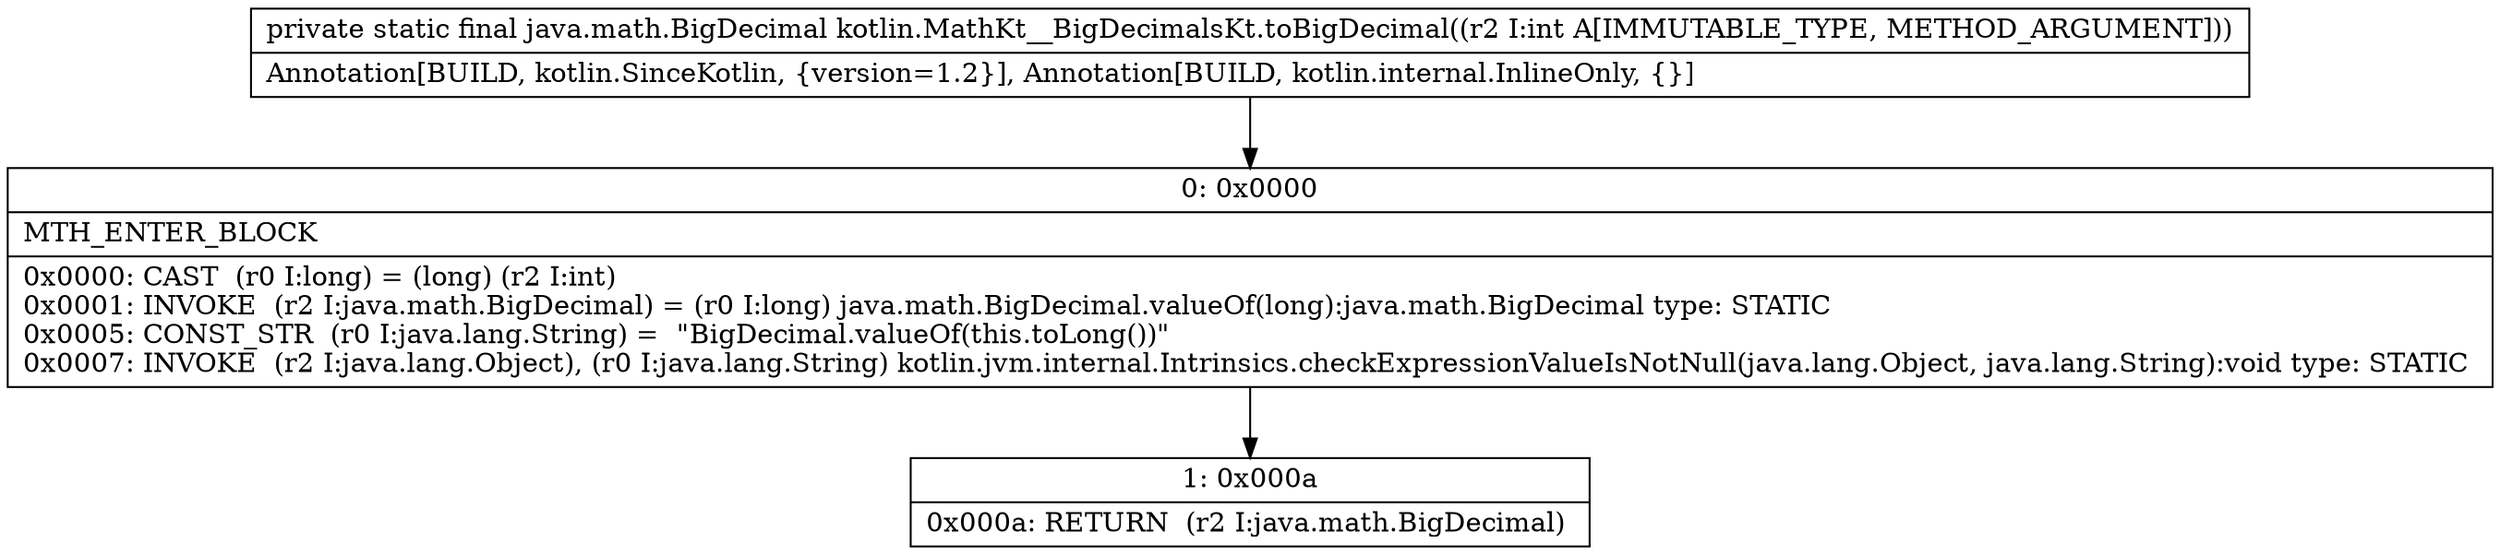 digraph "CFG forkotlin.MathKt__BigDecimalsKt.toBigDecimal(I)Ljava\/math\/BigDecimal;" {
Node_0 [shape=record,label="{0\:\ 0x0000|MTH_ENTER_BLOCK\l|0x0000: CAST  (r0 I:long) = (long) (r2 I:int) \l0x0001: INVOKE  (r2 I:java.math.BigDecimal) = (r0 I:long) java.math.BigDecimal.valueOf(long):java.math.BigDecimal type: STATIC \l0x0005: CONST_STR  (r0 I:java.lang.String) =  \"BigDecimal.valueOf(this.toLong())\" \l0x0007: INVOKE  (r2 I:java.lang.Object), (r0 I:java.lang.String) kotlin.jvm.internal.Intrinsics.checkExpressionValueIsNotNull(java.lang.Object, java.lang.String):void type: STATIC \l}"];
Node_1 [shape=record,label="{1\:\ 0x000a|0x000a: RETURN  (r2 I:java.math.BigDecimal) \l}"];
MethodNode[shape=record,label="{private static final java.math.BigDecimal kotlin.MathKt__BigDecimalsKt.toBigDecimal((r2 I:int A[IMMUTABLE_TYPE, METHOD_ARGUMENT]))  | Annotation[BUILD, kotlin.SinceKotlin, \{version=1.2\}], Annotation[BUILD, kotlin.internal.InlineOnly, \{\}]\l}"];
MethodNode -> Node_0;
Node_0 -> Node_1;
}


